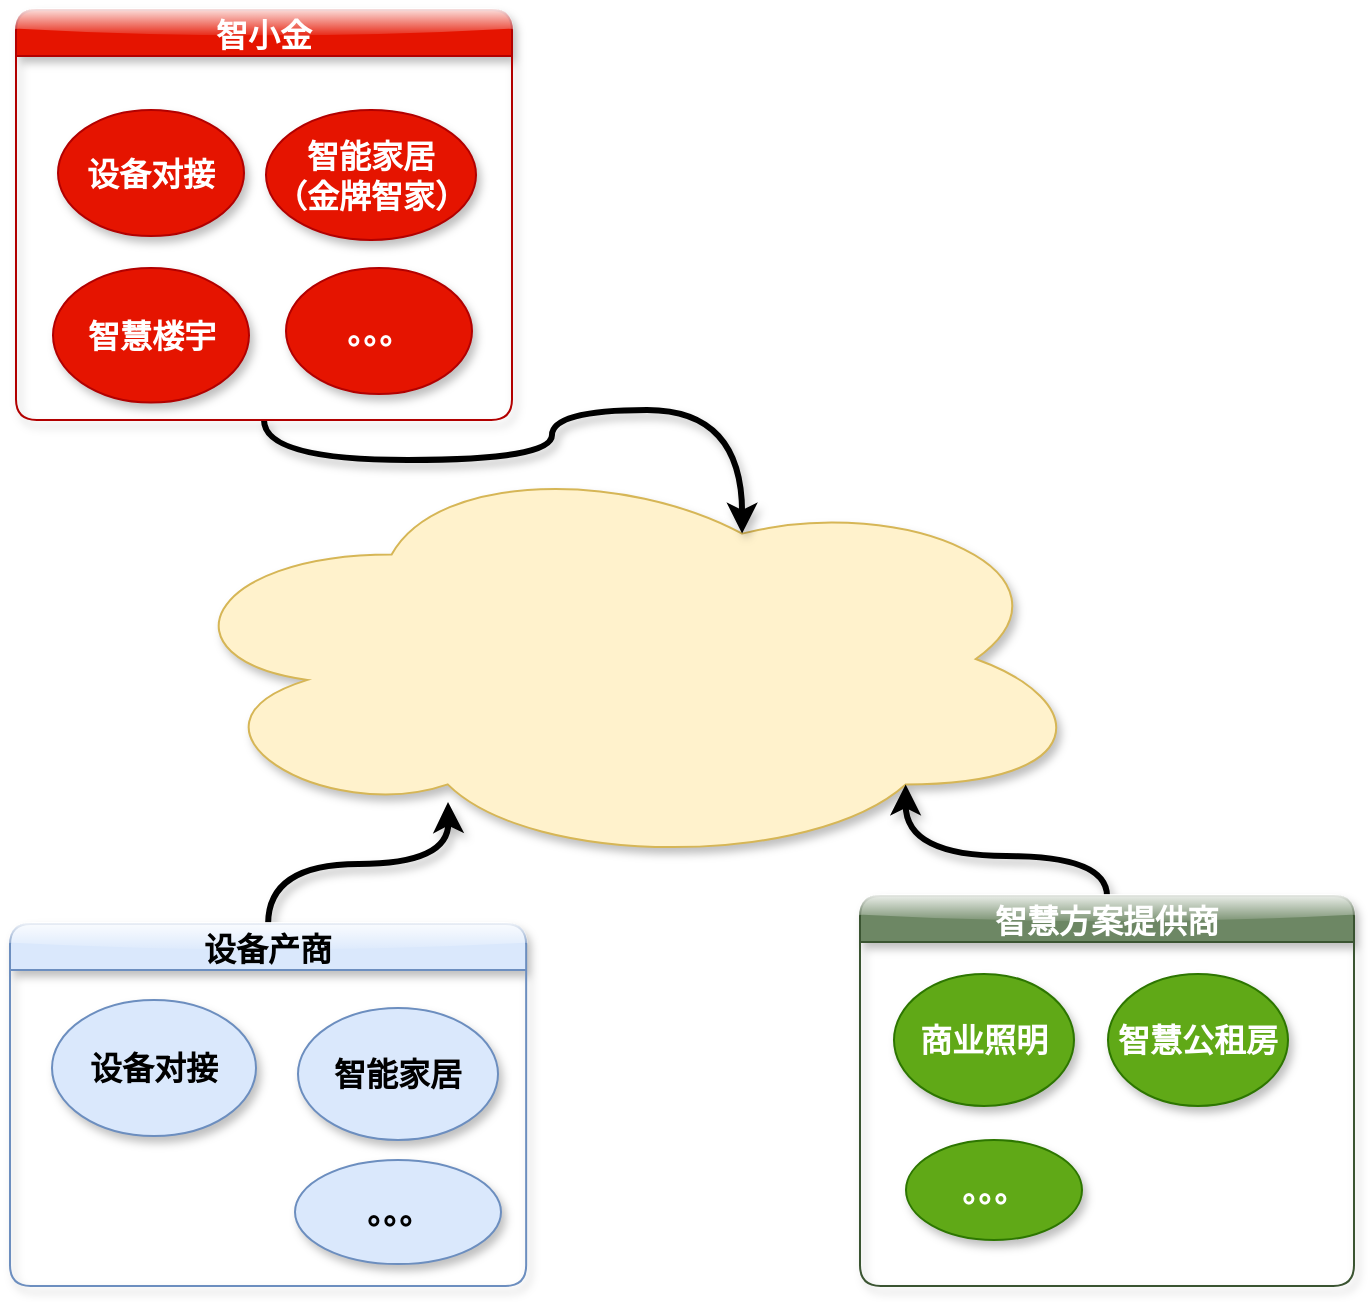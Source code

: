 <mxfile version="14.7.4" type="github">
  <diagram id="prtHgNgQTEPvFCAcTncT" name="Page-1">
    <mxGraphModel dx="1382" dy="1929" grid="0" gridSize="10" guides="1" tooltips="1" connect="1" arrows="1" fold="1" page="1" pageScale="1" pageWidth="827" pageHeight="1169" math="0" shadow="0">
      <root>
        <mxCell id="0" />
        <mxCell id="1" parent="0" />
        <mxCell id="zOaPCI-I9Z9_q9aIMX81-2" value="" style="ellipse;shape=cloud;whiteSpace=wrap;html=1;fillColor=#fff2cc;strokeColor=#d6b656;shadow=1;fontSize=16;fontStyle=1;sketch=0;" parent="1" vertex="1">
          <mxGeometry x="175" y="-711" width="467.29" height="209" as="geometry" />
        </mxCell>
        <mxCell id="zOaPCI-I9Z9_q9aIMX81-1" value="" style="shape=image;verticalLabelPosition=bottom;labelBackgroundColor=#ffffff;verticalAlign=top;aspect=fixed;imageAspect=0;image=http://iot.creoiot.com/images/login/hekr_logo.png;sketch=0;fontSize=16;fontStyle=1" parent="1" vertex="1">
          <mxGeometry x="315" y="-629" width="203.92" height="60" as="geometry" />
        </mxCell>
        <mxCell id="U1rZvpQ1fdxbBssh2BBn-3" style="edgeStyle=orthogonalEdgeStyle;rounded=0;orthogonalLoop=1;jettySize=auto;html=1;entryX=0.625;entryY=0.2;entryDx=0;entryDy=0;entryPerimeter=0;curved=1;strokeWidth=3;shadow=1;" edge="1" parent="1" source="zOaPCI-I9Z9_q9aIMX81-9" target="zOaPCI-I9Z9_q9aIMX81-2">
          <mxGeometry relative="1" as="geometry" />
        </mxCell>
        <mxCell id="zOaPCI-I9Z9_q9aIMX81-9" value="智小金" style="swimlane;shadow=1;sketch=0;fontSize=16;fontStyle=1;fillColor=#e51400;strokeColor=#B20000;fontColor=#ffffff;rounded=1;glass=1;" parent="1" vertex="1">
          <mxGeometry x="104" y="-931" width="248" height="205" as="geometry">
            <mxRectangle x="337" y="591" width="63" height="23" as="alternateBounds" />
          </mxGeometry>
        </mxCell>
        <mxCell id="zOaPCI-I9Z9_q9aIMX81-8" value="智能家居&lt;br style=&quot;font-size: 16px;&quot;&gt;（金牌智家）" style="ellipse;whiteSpace=wrap;html=1;shadow=1;sketch=0;fontSize=16;fontStyle=1;fillColor=#e51400;strokeColor=#B20000;fontColor=#ffffff;" parent="zOaPCI-I9Z9_q9aIMX81-9" vertex="1">
          <mxGeometry x="125" y="50" width="105" height="65" as="geometry" />
        </mxCell>
        <mxCell id="zOaPCI-I9Z9_q9aIMX81-11" value="智慧楼宇" style="ellipse;whiteSpace=wrap;html=1;shadow=1;sketch=0;fontSize=16;fontStyle=1;fillColor=#e51400;strokeColor=#B20000;fontColor=#ffffff;" parent="zOaPCI-I9Z9_q9aIMX81-9" vertex="1">
          <mxGeometry x="18.5" y="129" width="98" height="67.25" as="geometry" />
        </mxCell>
        <mxCell id="zOaPCI-I9Z9_q9aIMX81-12" value="。。。" style="ellipse;whiteSpace=wrap;html=1;shadow=1;sketch=0;fontSize=16;fontStyle=1;fillColor=#e51400;strokeColor=#B20000;fontColor=#ffffff;" parent="zOaPCI-I9Z9_q9aIMX81-9" vertex="1">
          <mxGeometry x="135" y="129" width="93" height="63" as="geometry" />
        </mxCell>
        <mxCell id="U1rZvpQ1fdxbBssh2BBn-1" value="设备对接" style="ellipse;whiteSpace=wrap;html=1;shadow=1;sketch=0;fontSize=16;fontStyle=1;fillColor=#e51400;strokeColor=#B20000;fontColor=#ffffff;" vertex="1" parent="zOaPCI-I9Z9_q9aIMX81-9">
          <mxGeometry x="21" y="50" width="93" height="63" as="geometry" />
        </mxCell>
        <mxCell id="zOaPCI-I9Z9_q9aIMX81-21" style="edgeStyle=orthogonalEdgeStyle;rounded=0;orthogonalLoop=1;jettySize=auto;html=1;fontSize=16;fontStyle=1;curved=1;strokeWidth=3;shadow=1;sketch=0;" parent="1" source="zOaPCI-I9Z9_q9aIMX81-13" edge="1">
          <mxGeometry relative="1" as="geometry">
            <mxPoint x="320" y="-535" as="targetPoint" />
          </mxGeometry>
        </mxCell>
        <mxCell id="zOaPCI-I9Z9_q9aIMX81-13" value="设备产商" style="swimlane;shadow=1;sketch=0;fontSize=16;fontStyle=1;fillColor=#dae8fc;strokeColor=#6c8ebf;rounded=1;glass=1;" parent="1" vertex="1">
          <mxGeometry x="101" y="-474" width="258.08" height="181" as="geometry">
            <mxRectangle x="337" y="591" width="63" height="23" as="alternateBounds" />
          </mxGeometry>
        </mxCell>
        <mxCell id="zOaPCI-I9Z9_q9aIMX81-14" value="设备对接" style="ellipse;whiteSpace=wrap;html=1;shadow=1;sketch=0;fontSize=16;fontStyle=1;fillColor=#dae8fc;strokeColor=#6c8ebf;" parent="zOaPCI-I9Z9_q9aIMX81-13" vertex="1">
          <mxGeometry x="21" y="38" width="102" height="68" as="geometry" />
        </mxCell>
        <mxCell id="zOaPCI-I9Z9_q9aIMX81-15" value="智能家居" style="ellipse;whiteSpace=wrap;html=1;shadow=1;sketch=0;fontSize=16;fontStyle=1;fillColor=#dae8fc;strokeColor=#6c8ebf;" parent="zOaPCI-I9Z9_q9aIMX81-13" vertex="1">
          <mxGeometry x="144" y="42" width="100" height="66" as="geometry" />
        </mxCell>
        <mxCell id="zOaPCI-I9Z9_q9aIMX81-16" value="。。。" style="ellipse;whiteSpace=wrap;html=1;shadow=1;sketch=0;fontSize=16;fontStyle=1;fillColor=#dae8fc;strokeColor=#6c8ebf;" parent="zOaPCI-I9Z9_q9aIMX81-13" vertex="1">
          <mxGeometry x="142.5" y="118" width="103" height="52" as="geometry" />
        </mxCell>
        <mxCell id="U1rZvpQ1fdxbBssh2BBn-4" style="edgeStyle=orthogonalEdgeStyle;rounded=0;orthogonalLoop=1;jettySize=auto;html=1;entryX=0.8;entryY=0.8;entryDx=0;entryDy=0;entryPerimeter=0;strokeWidth=3;curved=1;shadow=1;" edge="1" parent="1" source="zOaPCI-I9Z9_q9aIMX81-17" target="zOaPCI-I9Z9_q9aIMX81-2">
          <mxGeometry relative="1" as="geometry" />
        </mxCell>
        <mxCell id="zOaPCI-I9Z9_q9aIMX81-17" value="智慧方案提供商" style="swimlane;shadow=1;sketch=0;startSize=23;fontSize=16;fontStyle=1;fillColor=#6d8764;strokeColor=#3A5431;fontColor=#ffffff;rounded=1;glass=1;" parent="1" vertex="1">
          <mxGeometry x="526" y="-488" width="247" height="195" as="geometry">
            <mxRectangle x="337" y="591" width="63" height="23" as="alternateBounds" />
          </mxGeometry>
        </mxCell>
        <mxCell id="zOaPCI-I9Z9_q9aIMX81-18" value="商业照明" style="ellipse;whiteSpace=wrap;html=1;shadow=1;sketch=0;fontSize=16;fontStyle=1;fillColor=#60a917;strokeColor=#2D7600;fontColor=#ffffff;" parent="zOaPCI-I9Z9_q9aIMX81-17" vertex="1">
          <mxGeometry x="17" y="39" width="90" height="66" as="geometry" />
        </mxCell>
        <mxCell id="zOaPCI-I9Z9_q9aIMX81-20" value="。。。" style="ellipse;whiteSpace=wrap;html=1;shadow=1;sketch=0;fontSize=16;fontStyle=1;fillColor=#60a917;strokeColor=#2D7600;fontColor=#ffffff;" parent="zOaPCI-I9Z9_q9aIMX81-17" vertex="1">
          <mxGeometry x="23" y="122" width="88" height="50" as="geometry" />
        </mxCell>
        <mxCell id="zOaPCI-I9Z9_q9aIMX81-25" value="智慧公租房" style="ellipse;whiteSpace=wrap;html=1;shadow=1;sketch=0;fontSize=16;fontStyle=1;fillColor=#60a917;strokeColor=#2D7600;fontColor=#ffffff;" parent="zOaPCI-I9Z9_q9aIMX81-17" vertex="1">
          <mxGeometry x="124" y="39" width="90" height="66" as="geometry" />
        </mxCell>
      </root>
    </mxGraphModel>
  </diagram>
</mxfile>
